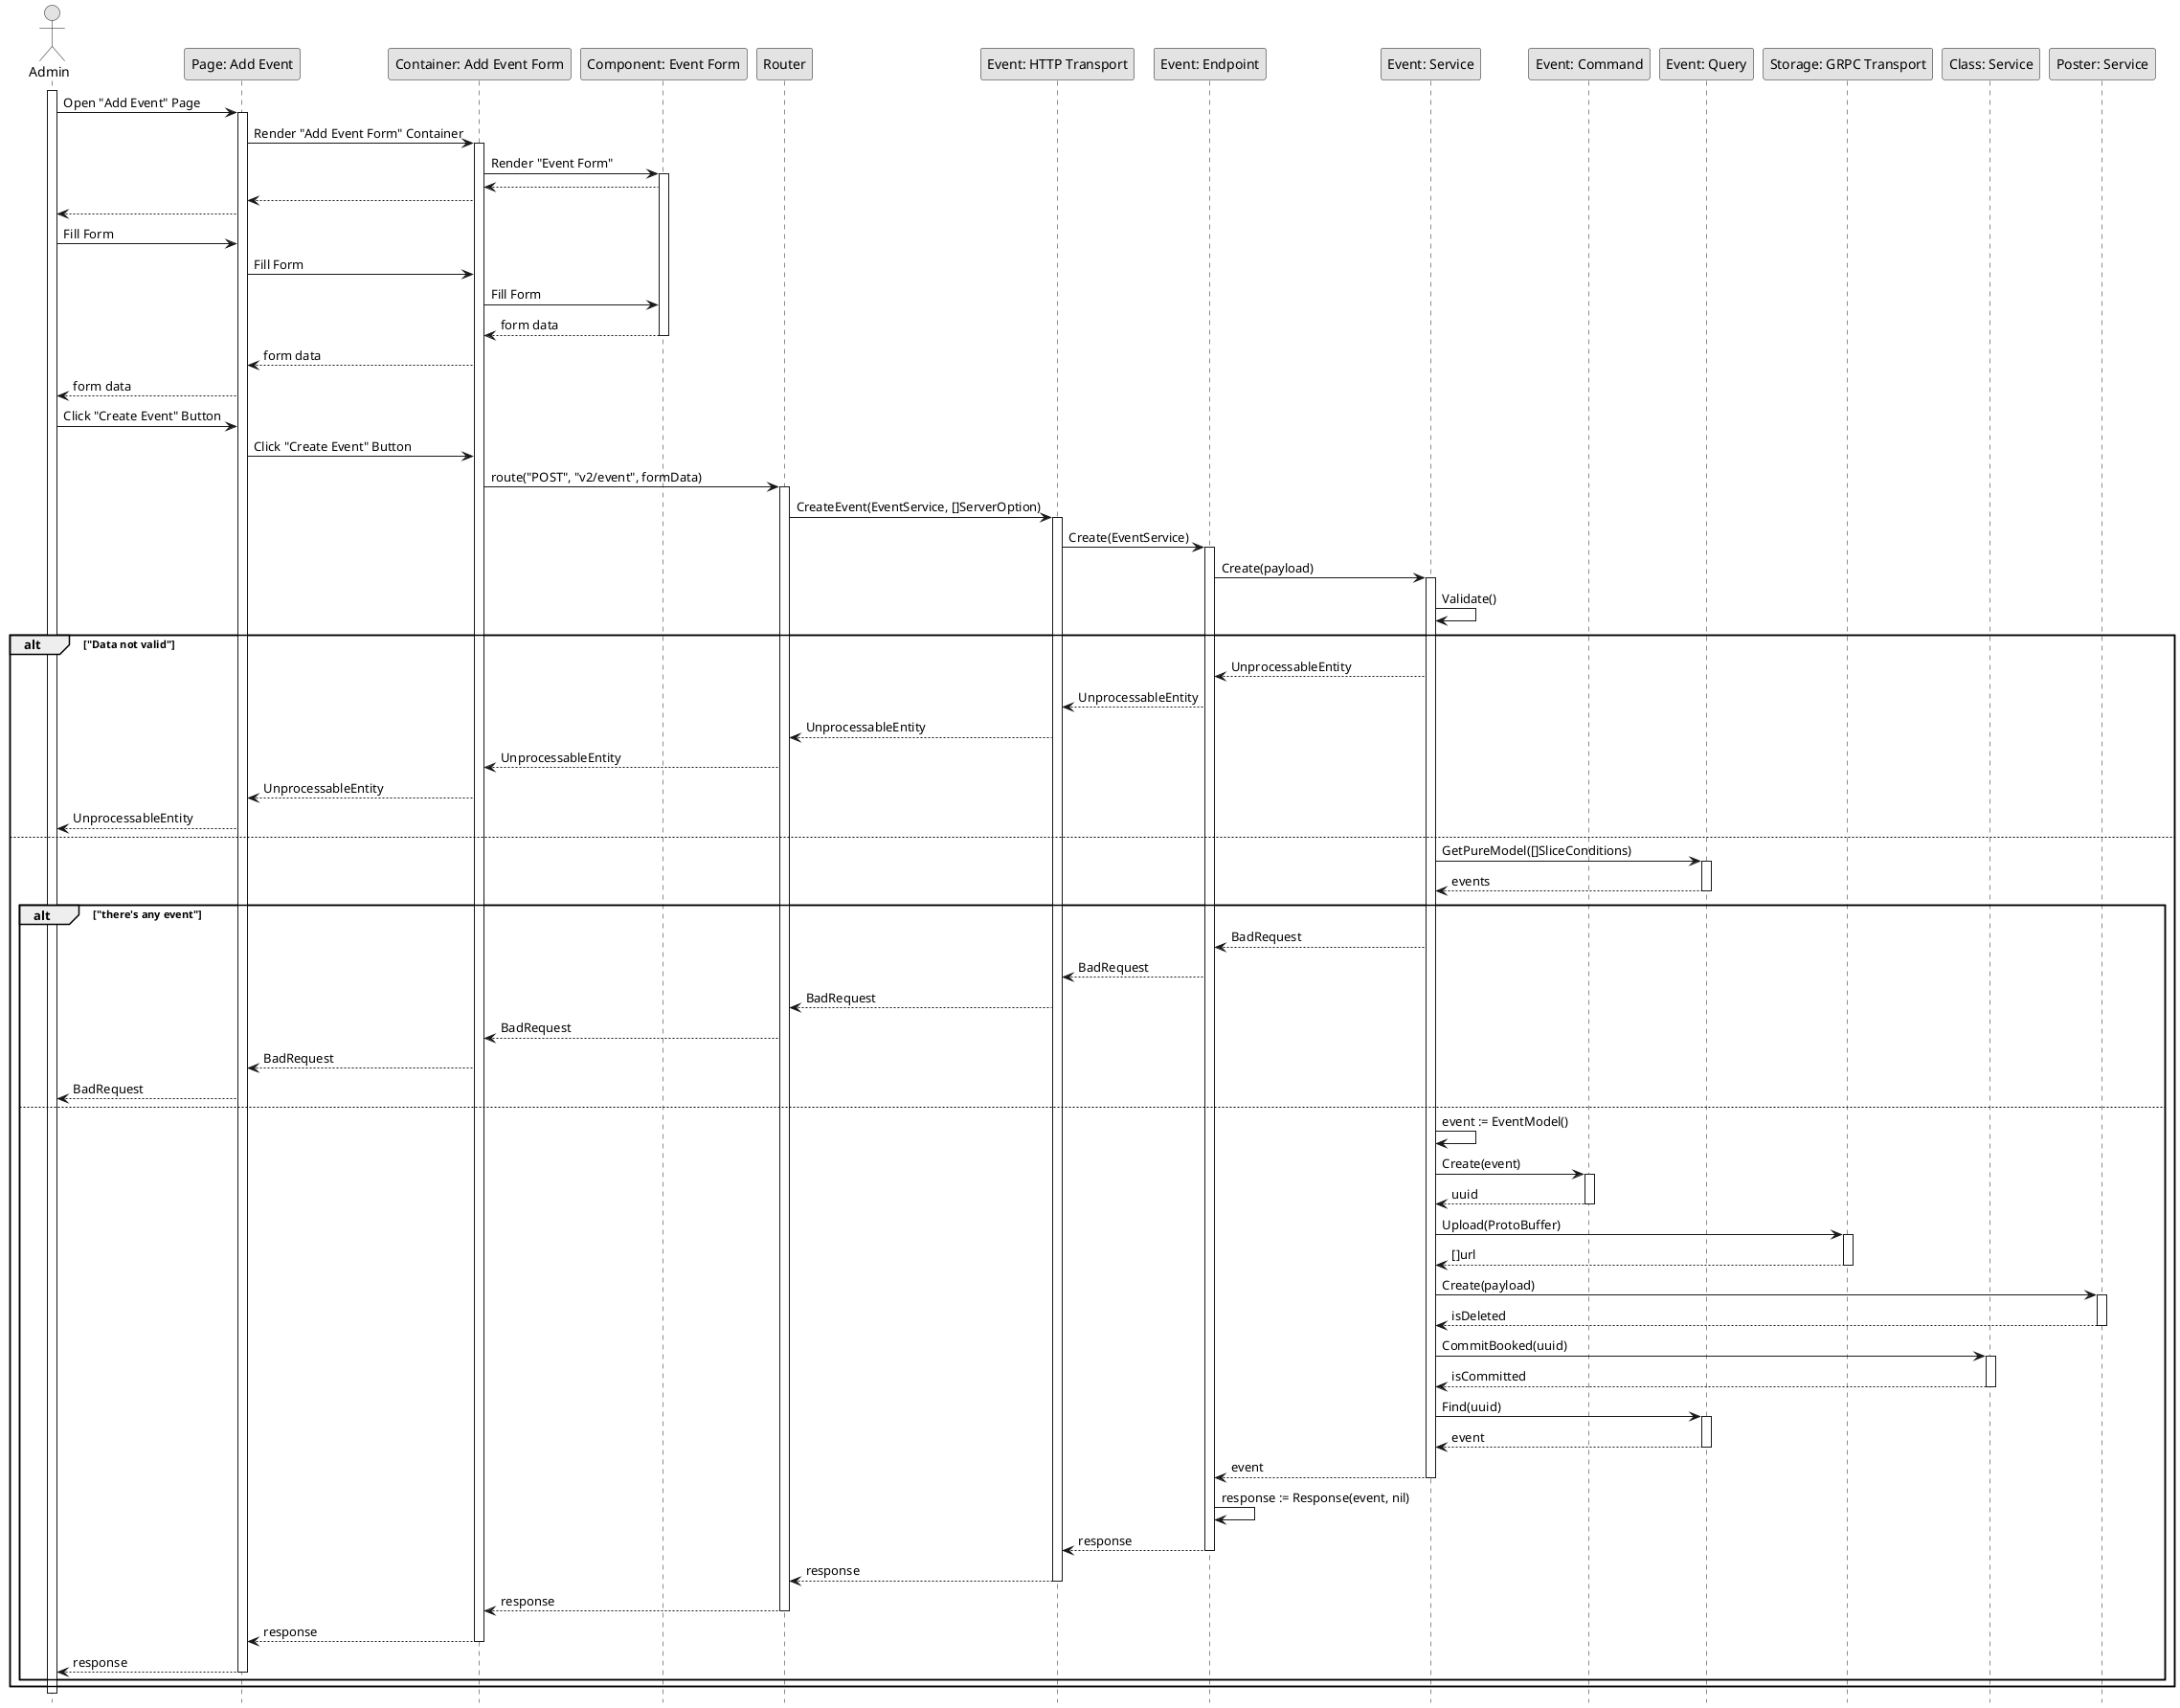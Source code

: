 @startuml CreateEvent

skinparam Monochrome true
skinparam Shadowing false
hide footbox

actor Admin
participant "Page: Add Event" as AddEventPage
participant "Container: Add Event Form" as AddEventFormContainer
participant "Component: Event Form" as EventForm
participant "Router" as Router
participant "Event: HTTP Transport" as EventHTTPTransport
participant "Event: Endpoint" as EventEndpoint
participant "Event: Service" as EventService
participant "Event: Command" as EventCommand
participant "Event: Query" as EventQuery
participant "Storage: GRPC Transport" as StorageGRPCTransport
participant "Class: Service" as ClassService
participant "Poster: Service" as PosterService

activate Admin

Admin->AddEventPage: Open "Add Event" Page
activate AddEventPage
AddEventPage->AddEventFormContainer: Render "Add Event Form" Container
activate AddEventFormContainer
AddEventFormContainer->EventForm: Render "Event Form"
activate EventForm
EventForm-->AddEventFormContainer
AddEventFormContainer-->AddEventPage
AddEventPage-->Admin

Admin->AddEventPage: Fill Form
AddEventPage->AddEventFormContainer: Fill Form
AddEventFormContainer->EventForm: Fill Form
EventForm-->AddEventFormContainer: form data
deactivate EventForm
AddEventFormContainer-->AddEventPage: form data
AddEventPage-->Admin: form data

Admin->AddEventPage: Click "Create Event" Button
AddEventPage->AddEventFormContainer: Click "Create Event" Button
AddEventFormContainer->Router: route("POST", "v2/event", formData)
activate Router
Router->EventHTTPTransport: CreateEvent(EventService, []ServerOption)
activate EventHTTPTransport
EventHTTPTransport->EventEndpoint: Create(EventService)
activate EventEndpoint
EventEndpoint->EventService: Create(payload)
activate EventService
EventService->EventService: Validate()

alt "Data not valid"
    EventService-->EventEndpoint: UnprocessableEntity
    EventEndpoint-->EventHTTPTransport: UnprocessableEntity
    EventHTTPTransport-->Router: UnprocessableEntity
    Router-->AddEventFormContainer: UnprocessableEntity
    AddEventFormContainer-->AddEventPage: UnprocessableEntity
    AddEventPage-->Admin: UnprocessableEntity
else
    EventService->EventQuery: GetPureModel([]SliceConditions)
    activate EventQuery
    EventQuery-->EventService: events
    deactivate EventQuery

    alt "there's any event"
        EventService-->EventEndpoint: BadRequest
        EventEndpoint-->EventHTTPTransport: BadRequest
        EventHTTPTransport-->Router: BadRequest
        Router-->AddEventFormContainer: BadRequest
        AddEventFormContainer-->AddEventPage: BadRequest
        AddEventPage-->Admin: BadRequest
    else
        EventService->EventService: event := EventModel()
        EventService->EventCommand: Create(event)
        activate EventCommand
        EventCommand-->EventService: uuid
        deactivate EventCommand

        EventService->StorageGRPCTransport: Upload(ProtoBuffer)
        activate StorageGRPCTransport
        StorageGRPCTransport-->EventService: []url
        deactivate StorageGRPCTransport

        EventService->PosterService: Create(payload)
        activate PosterService
        PosterService-->EventService: isDeleted
        deactivate PosterService

        EventService->ClassService: CommitBooked(uuid)
        activate ClassService
        ClassService-->EventService: isCommitted
        deactivate ClassService

        EventService->EventQuery: Find(uuid)
        activate EventQuery
        EventQuery-->EventService: event
        deactivate EventQuery
        EventService-->EventEndpoint: event
        deactivate EventService
        EventEndpoint->EventEndpoint: response := Response(event, nil)
        EventEndpoint-->EventHTTPTransport: response
        deactivate EventEndpoint
        EventHTTPTransport-->Router: response
        deactivate EventHTTPTransport
        Router-->AddEventFormContainer: response
        deactivate Router
        AddEventFormContainer-->AddEventPage: response
        deactivate AddEventFormContainer
        AddEventPage-->Admin: response
        deactivate AddEventPage
    end
end

deactivate Admin

@enduml